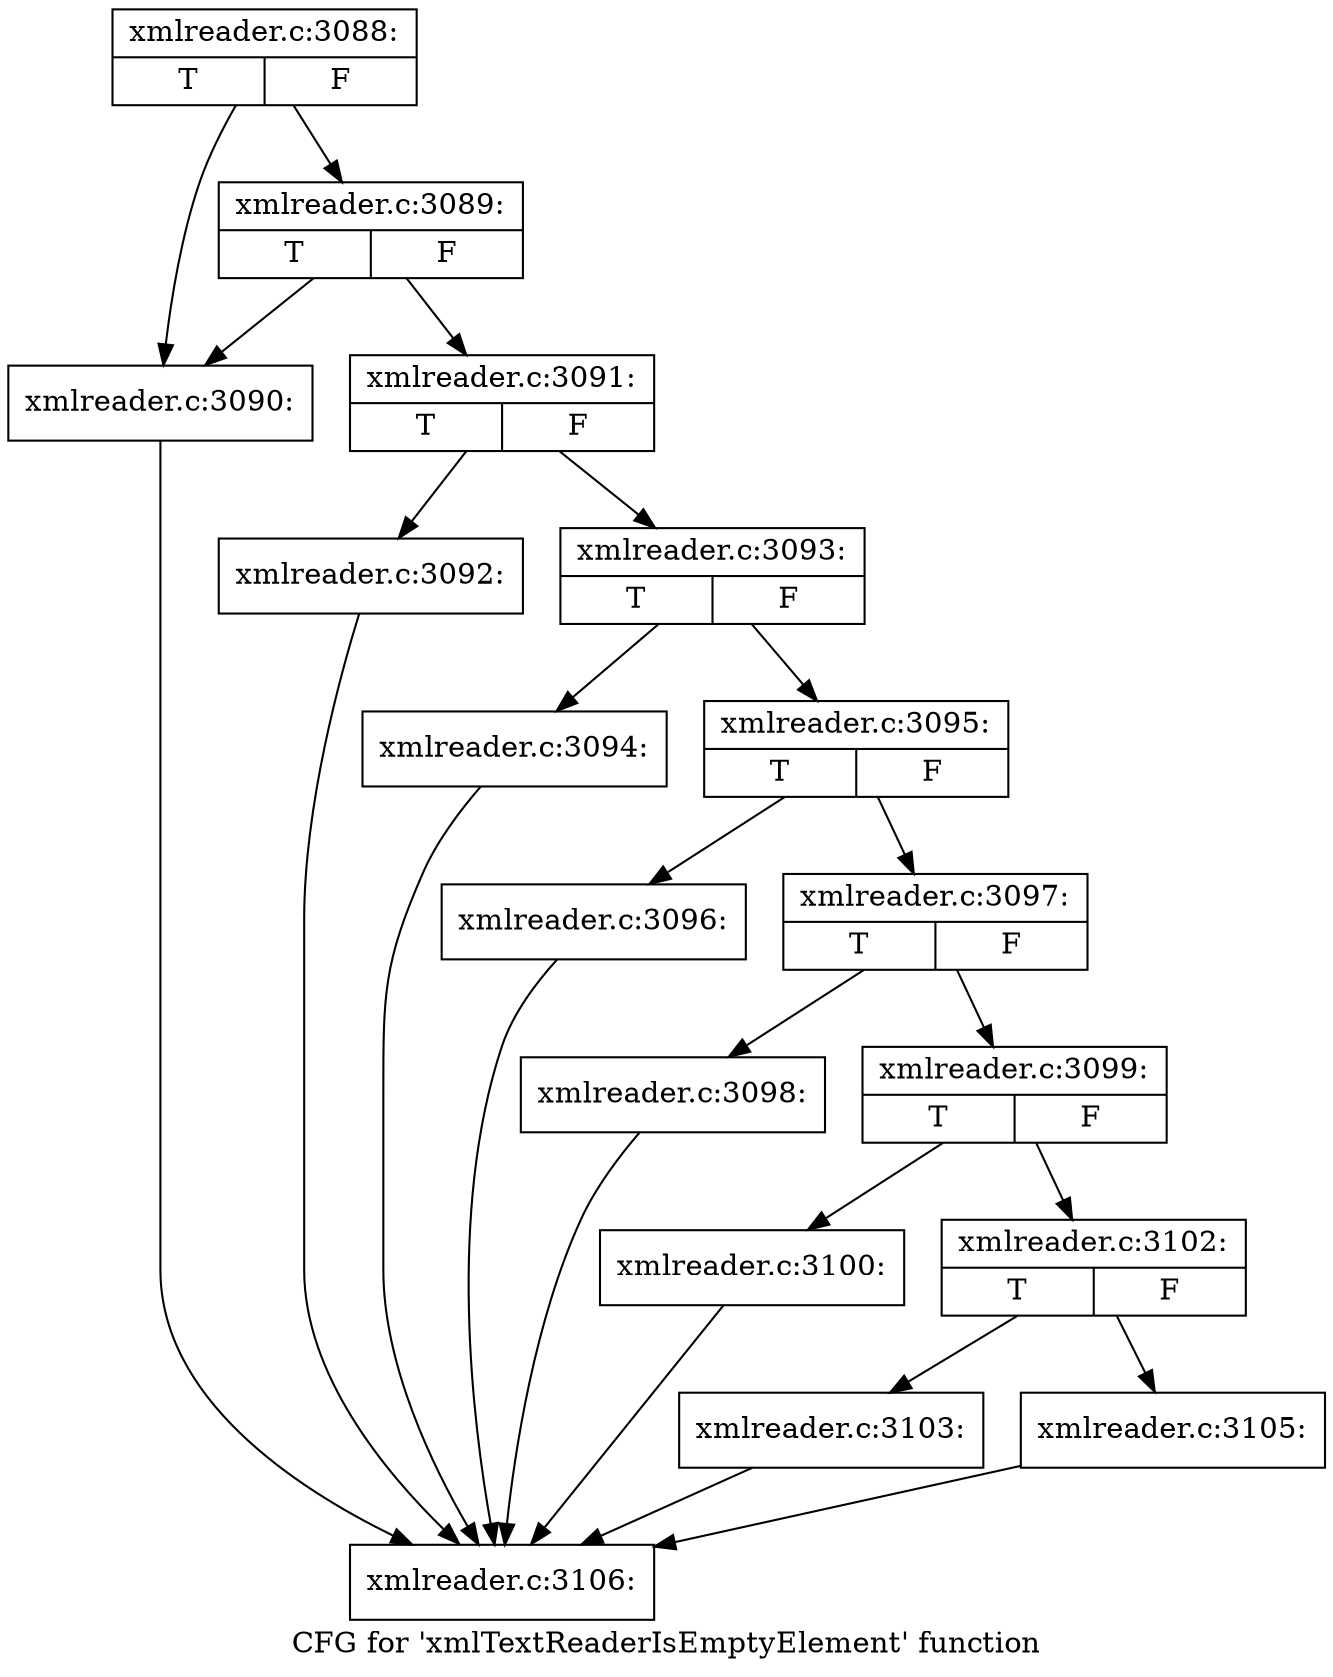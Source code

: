 digraph "CFG for 'xmlTextReaderIsEmptyElement' function" {
	label="CFG for 'xmlTextReaderIsEmptyElement' function";

	Node0x55e4493ad8f0 [shape=record,label="{xmlreader.c:3088:|{<s0>T|<s1>F}}"];
	Node0x55e4493ad8f0 -> Node0x55e4493aea40;
	Node0x55e4493ad8f0 -> Node0x55e4493aef60;
	Node0x55e4493aef60 [shape=record,label="{xmlreader.c:3089:|{<s0>T|<s1>F}}"];
	Node0x55e4493aef60 -> Node0x55e4493aea40;
	Node0x55e4493aef60 -> Node0x55e4493b16a0;
	Node0x55e4493aea40 [shape=record,label="{xmlreader.c:3090:}"];
	Node0x55e4493aea40 -> Node0x55e4493b18c0;
	Node0x55e4493b16a0 [shape=record,label="{xmlreader.c:3091:|{<s0>T|<s1>F}}"];
	Node0x55e4493b16a0 -> Node0x55e4493b2f60;
	Node0x55e4493b16a0 -> Node0x55e4493b2fb0;
	Node0x55e4493b2f60 [shape=record,label="{xmlreader.c:3092:}"];
	Node0x55e4493b2f60 -> Node0x55e4493b18c0;
	Node0x55e4493b2fb0 [shape=record,label="{xmlreader.c:3093:|{<s0>T|<s1>F}}"];
	Node0x55e4493b2fb0 -> Node0x55e4493b3560;
	Node0x55e4493b2fb0 -> Node0x55e4493b35b0;
	Node0x55e4493b3560 [shape=record,label="{xmlreader.c:3094:}"];
	Node0x55e4493b3560 -> Node0x55e4493b18c0;
	Node0x55e4493b35b0 [shape=record,label="{xmlreader.c:3095:|{<s0>T|<s1>F}}"];
	Node0x55e4493b35b0 -> Node0x55e4493b3ad0;
	Node0x55e4493b35b0 -> Node0x55e4493b3b20;
	Node0x55e4493b3ad0 [shape=record,label="{xmlreader.c:3096:}"];
	Node0x55e4493b3ad0 -> Node0x55e4493b18c0;
	Node0x55e4493b3b20 [shape=record,label="{xmlreader.c:3097:|{<s0>T|<s1>F}}"];
	Node0x55e4493b3b20 -> Node0x55e4493b4210;
	Node0x55e4493b3b20 -> Node0x55e4493b4260;
	Node0x55e4493b4210 [shape=record,label="{xmlreader.c:3098:}"];
	Node0x55e4493b4210 -> Node0x55e4493b18c0;
	Node0x55e4493b4260 [shape=record,label="{xmlreader.c:3099:|{<s0>T|<s1>F}}"];
	Node0x55e4493b4260 -> Node0x55e4493b4820;
	Node0x55e4493b4260 -> Node0x55e4493b4870;
	Node0x55e4493b4820 [shape=record,label="{xmlreader.c:3100:}"];
	Node0x55e4493b4820 -> Node0x55e4493b18c0;
	Node0x55e4493b4870 [shape=record,label="{xmlreader.c:3102:|{<s0>T|<s1>F}}"];
	Node0x55e4493b4870 -> Node0x55e4493b4e30;
	Node0x55e4493b4870 -> Node0x55e4493b4e80;
	Node0x55e4493b4e30 [shape=record,label="{xmlreader.c:3103:}"];
	Node0x55e4493b4e30 -> Node0x55e4493b18c0;
	Node0x55e4493b4e80 [shape=record,label="{xmlreader.c:3105:}"];
	Node0x55e4493b4e80 -> Node0x55e4493b18c0;
	Node0x55e4493b18c0 [shape=record,label="{xmlreader.c:3106:}"];
}

